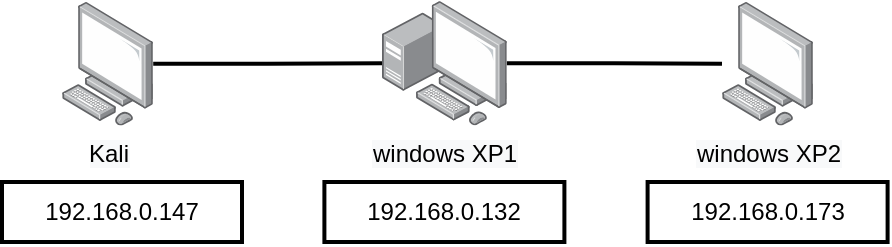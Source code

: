 <mxfile version="15.9.4" type="github">
  <diagram name="Page-1" id="c37626ed-c26b-45fb-9056-f9ebc6bb27b6">
    <mxGraphModel dx="528" dy="280" grid="1" gridSize="10" guides="1" tooltips="1" connect="1" arrows="1" fold="1" page="1" pageScale="1" pageWidth="1100" pageHeight="850" background="none" math="0" shadow="0">
      <root>
        <mxCell id="0" />
        <mxCell id="1" parent="0" />
        <mxCell id="OzK-UFkC3OUow5rZLLYQ-4" style="edgeStyle=orthogonalEdgeStyle;rounded=0;orthogonalLoop=1;jettySize=auto;html=1;endArrow=none;endFill=0;strokeWidth=2;" edge="1" parent="1" source="OzK-UFkC3OUow5rZLLYQ-6" target="OzK-UFkC3OUow5rZLLYQ-8">
          <mxGeometry relative="1" as="geometry" />
        </mxCell>
        <mxCell id="OzK-UFkC3OUow5rZLLYQ-5" style="edgeStyle=orthogonalEdgeStyle;rounded=0;orthogonalLoop=1;jettySize=auto;html=1;endArrow=none;endFill=0;strokeWidth=2;" edge="1" parent="1" source="OzK-UFkC3OUow5rZLLYQ-8" target="OzK-UFkC3OUow5rZLLYQ-7">
          <mxGeometry relative="1" as="geometry" />
        </mxCell>
        <mxCell id="OzK-UFkC3OUow5rZLLYQ-6" value="&lt;span style=&quot;background-color: rgb(248 , 249 , 250)&quot;&gt;Kali&lt;/span&gt;" style="points=[];aspect=fixed;html=1;align=center;shadow=0;dashed=0;image;image=img/lib/allied_telesis/computer_and_terminals/Personal_Computer.svg;fillColor=#F20F2D;strokeWidth=2;" vertex="1" parent="1">
          <mxGeometry x="170" y="250" width="45.6" height="61.8" as="geometry" />
        </mxCell>
        <mxCell id="OzK-UFkC3OUow5rZLLYQ-7" value="&lt;span style=&quot;background-color: rgb(248 , 249 , 250)&quot;&gt;windows XP2&lt;/span&gt;" style="points=[];aspect=fixed;html=1;align=center;shadow=0;dashed=0;image;image=img/lib/allied_telesis/computer_and_terminals/Personal_Computer.svg;fillColor=#F20F2D;strokeWidth=2;" vertex="1" parent="1">
          <mxGeometry x="500" y="250" width="45.6" height="61.8" as="geometry" />
        </mxCell>
        <mxCell id="OzK-UFkC3OUow5rZLLYQ-8" value="&lt;span style=&quot;background-color: rgb(248 , 249 , 250)&quot;&gt;windows XP1&lt;/span&gt;" style="points=[];aspect=fixed;html=1;align=center;shadow=0;dashed=0;image;image=img/lib/allied_telesis/computer_and_terminals/Personal_Computer_with_Server.svg;fillColor=#F20F2D;strokeWidth=2;" vertex="1" parent="1">
          <mxGeometry x="330" y="249.4" width="62.4" height="62.4" as="geometry" />
        </mxCell>
        <mxCell id="OzK-UFkC3OUow5rZLLYQ-9" value="192.168.0.147" style="rounded=0;whiteSpace=wrap;html=1;strokeWidth=2;" vertex="1" parent="1">
          <mxGeometry x="140" y="340" width="120" height="30" as="geometry" />
        </mxCell>
        <mxCell id="OzK-UFkC3OUow5rZLLYQ-10" value="192.168.0.132" style="rounded=0;whiteSpace=wrap;html=1;strokeWidth=2;" vertex="1" parent="1">
          <mxGeometry x="301.2" y="340" width="120" height="30" as="geometry" />
        </mxCell>
        <mxCell id="OzK-UFkC3OUow5rZLLYQ-11" value="192.168.0.173" style="rounded=0;whiteSpace=wrap;html=1;strokeWidth=2;" vertex="1" parent="1">
          <mxGeometry x="462.8" y="340" width="120" height="30" as="geometry" />
        </mxCell>
      </root>
    </mxGraphModel>
  </diagram>
</mxfile>
